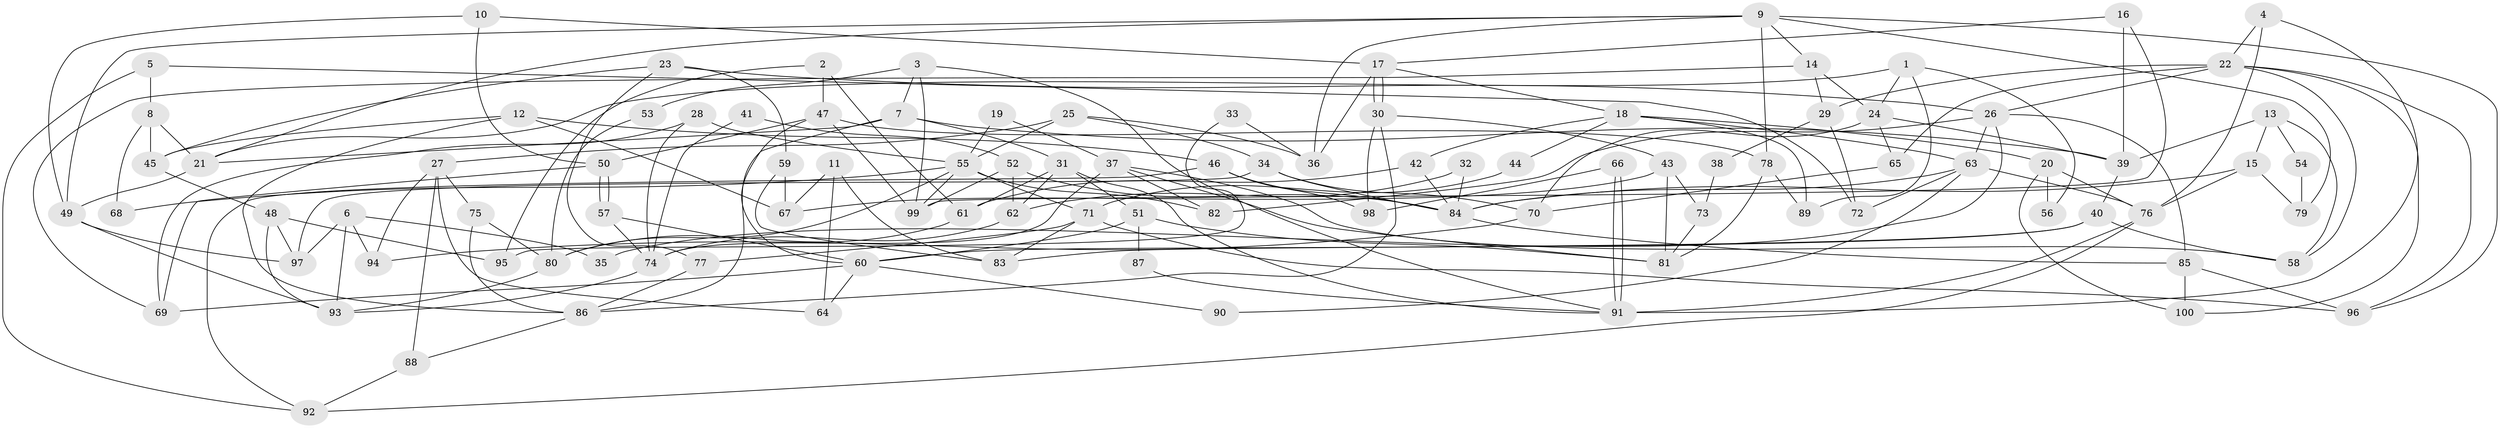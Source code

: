 // Generated by graph-tools (version 1.1) at 2025/11/02/27/25 16:11:17]
// undirected, 100 vertices, 200 edges
graph export_dot {
graph [start="1"]
  node [color=gray90,style=filled];
  1;
  2;
  3;
  4;
  5;
  6;
  7;
  8;
  9;
  10;
  11;
  12;
  13;
  14;
  15;
  16;
  17;
  18;
  19;
  20;
  21;
  22;
  23;
  24;
  25;
  26;
  27;
  28;
  29;
  30;
  31;
  32;
  33;
  34;
  35;
  36;
  37;
  38;
  39;
  40;
  41;
  42;
  43;
  44;
  45;
  46;
  47;
  48;
  49;
  50;
  51;
  52;
  53;
  54;
  55;
  56;
  57;
  58;
  59;
  60;
  61;
  62;
  63;
  64;
  65;
  66;
  67;
  68;
  69;
  70;
  71;
  72;
  73;
  74;
  75;
  76;
  77;
  78;
  79;
  80;
  81;
  82;
  83;
  84;
  85;
  86;
  87;
  88;
  89;
  90;
  91;
  92;
  93;
  94;
  95;
  96;
  97;
  98;
  99;
  100;
  1 -- 21;
  1 -- 89;
  1 -- 24;
  1 -- 56;
  2 -- 47;
  2 -- 61;
  2 -- 95;
  3 -- 7;
  3 -- 91;
  3 -- 53;
  3 -- 99;
  4 -- 91;
  4 -- 22;
  4 -- 76;
  5 -- 8;
  5 -- 72;
  5 -- 92;
  6 -- 97;
  6 -- 93;
  6 -- 35;
  6 -- 94;
  7 -- 86;
  7 -- 31;
  7 -- 21;
  7 -- 39;
  8 -- 45;
  8 -- 21;
  8 -- 68;
  9 -- 21;
  9 -- 78;
  9 -- 14;
  9 -- 36;
  9 -- 49;
  9 -- 79;
  9 -- 96;
  10 -- 17;
  10 -- 50;
  10 -- 49;
  11 -- 64;
  11 -- 83;
  11 -- 67;
  12 -- 86;
  12 -- 45;
  12 -- 46;
  12 -- 67;
  13 -- 15;
  13 -- 39;
  13 -- 54;
  13 -- 58;
  14 -- 24;
  14 -- 29;
  14 -- 69;
  15 -- 84;
  15 -- 76;
  15 -- 79;
  16 -- 17;
  16 -- 99;
  16 -- 39;
  17 -- 30;
  17 -- 30;
  17 -- 18;
  17 -- 36;
  18 -- 42;
  18 -- 20;
  18 -- 44;
  18 -- 63;
  18 -- 89;
  19 -- 37;
  19 -- 55;
  20 -- 100;
  20 -- 76;
  20 -- 56;
  21 -- 49;
  22 -- 26;
  22 -- 96;
  22 -- 29;
  22 -- 58;
  22 -- 65;
  22 -- 100;
  23 -- 26;
  23 -- 77;
  23 -- 45;
  23 -- 59;
  24 -- 39;
  24 -- 65;
  24 -- 70;
  25 -- 36;
  25 -- 34;
  25 -- 27;
  25 -- 55;
  26 -- 63;
  26 -- 82;
  26 -- 35;
  26 -- 85;
  27 -- 94;
  27 -- 64;
  27 -- 75;
  27 -- 88;
  28 -- 74;
  28 -- 69;
  28 -- 55;
  29 -- 38;
  29 -- 72;
  30 -- 86;
  30 -- 43;
  30 -- 98;
  31 -- 91;
  31 -- 51;
  31 -- 61;
  31 -- 62;
  32 -- 62;
  32 -- 84;
  33 -- 36;
  33 -- 95;
  34 -- 70;
  34 -- 84;
  34 -- 97;
  37 -- 58;
  37 -- 74;
  37 -- 81;
  37 -- 82;
  38 -- 73;
  39 -- 40;
  40 -- 58;
  40 -- 60;
  40 -- 83;
  41 -- 52;
  41 -- 74;
  42 -- 84;
  42 -- 61;
  43 -- 67;
  43 -- 73;
  43 -- 81;
  44 -- 71;
  45 -- 48;
  46 -- 84;
  46 -- 92;
  46 -- 98;
  47 -- 99;
  47 -- 60;
  47 -- 50;
  47 -- 78;
  48 -- 97;
  48 -- 93;
  48 -- 95;
  49 -- 93;
  49 -- 97;
  50 -- 57;
  50 -- 57;
  50 -- 69;
  51 -- 60;
  51 -- 81;
  51 -- 87;
  52 -- 99;
  52 -- 84;
  52 -- 62;
  53 -- 80;
  54 -- 79;
  55 -- 68;
  55 -- 71;
  55 -- 80;
  55 -- 82;
  55 -- 99;
  57 -- 60;
  57 -- 74;
  59 -- 67;
  59 -- 83;
  60 -- 69;
  60 -- 64;
  60 -- 90;
  61 -- 80;
  62 -- 74;
  63 -- 76;
  63 -- 72;
  63 -- 84;
  63 -- 90;
  65 -- 70;
  66 -- 98;
  66 -- 91;
  66 -- 91;
  70 -- 94;
  71 -- 83;
  71 -- 77;
  71 -- 96;
  73 -- 81;
  74 -- 93;
  75 -- 80;
  75 -- 86;
  76 -- 92;
  76 -- 91;
  77 -- 86;
  78 -- 81;
  78 -- 89;
  80 -- 93;
  84 -- 85;
  85 -- 96;
  85 -- 100;
  86 -- 88;
  87 -- 91;
  88 -- 92;
}
